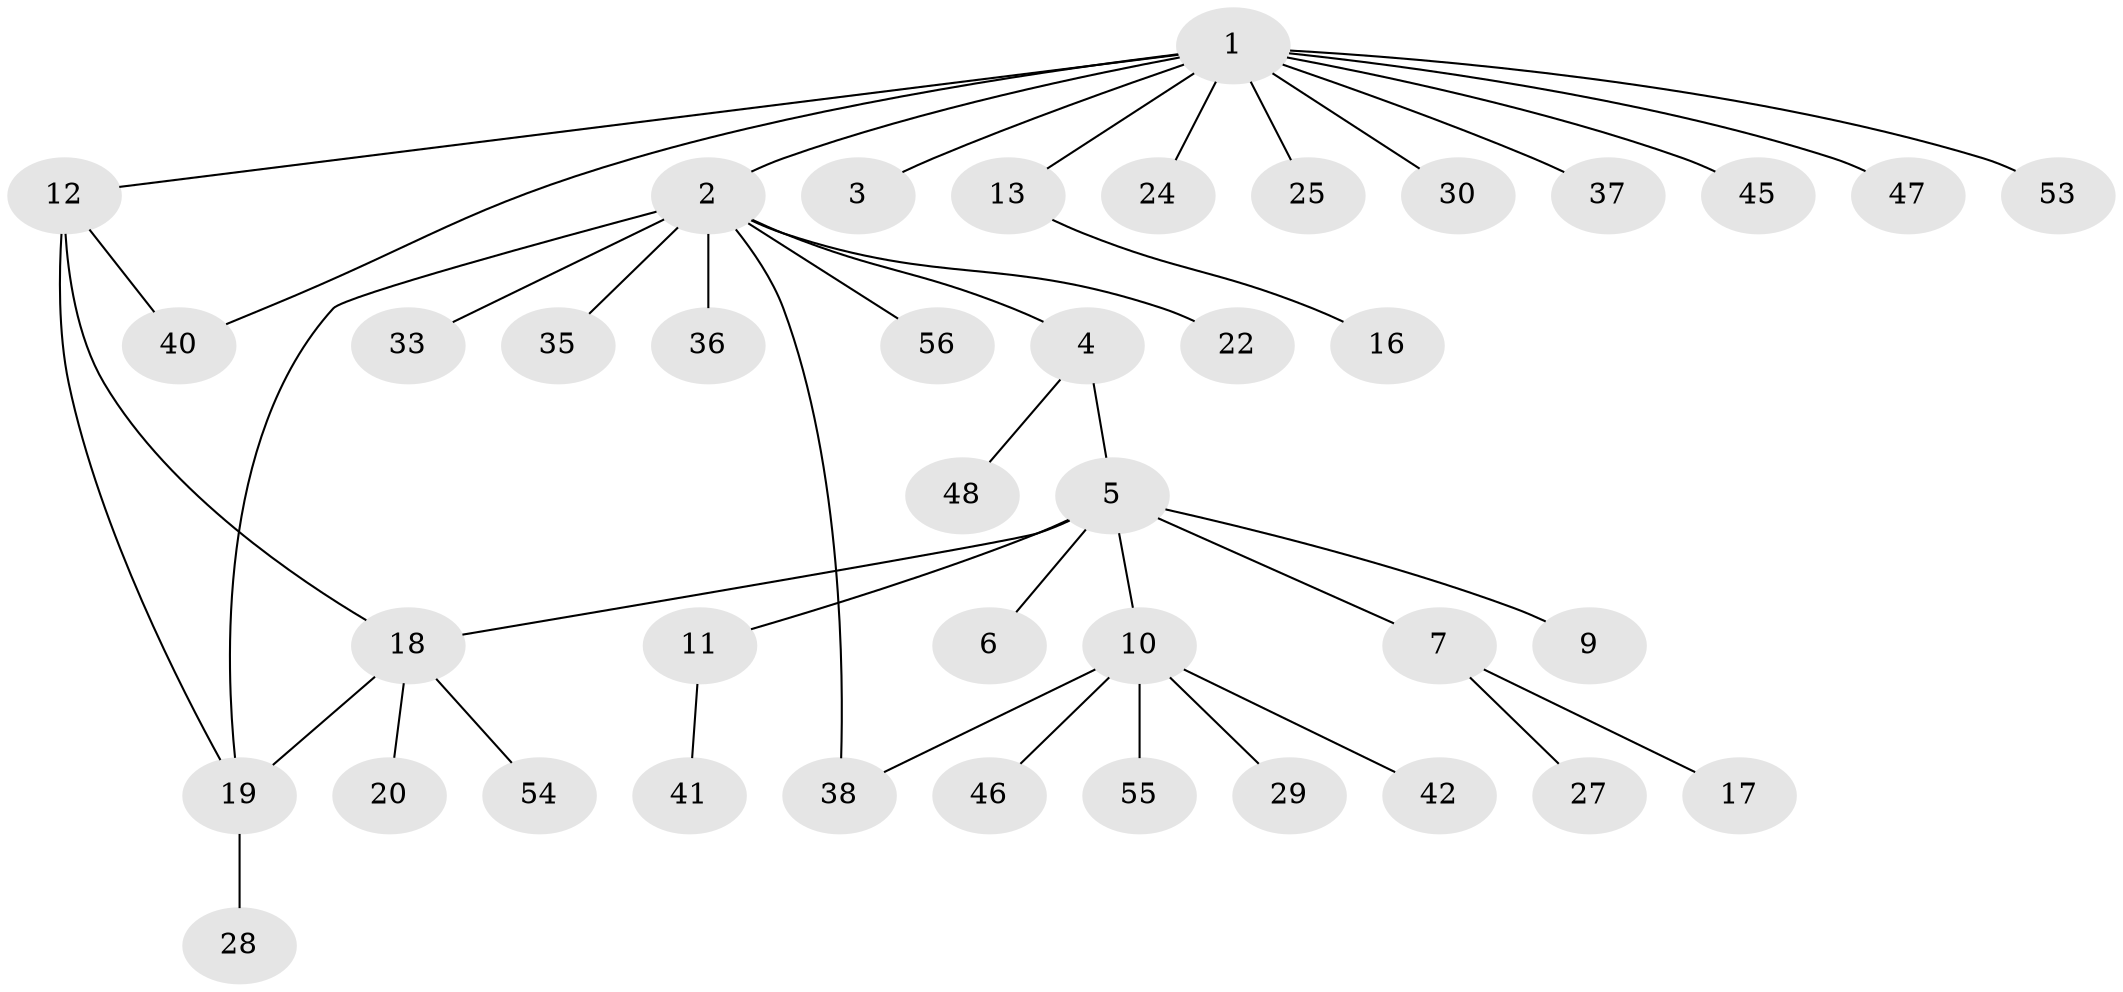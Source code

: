 // original degree distribution, {10: 0.017241379310344827, 9: 0.017241379310344827, 1: 0.5172413793103449, 3: 0.10344827586206896, 8: 0.017241379310344827, 2: 0.2413793103448276, 4: 0.034482758620689655, 5: 0.05172413793103448}
// Generated by graph-tools (version 1.1) at 2025/41/03/06/25 10:41:44]
// undirected, 40 vertices, 44 edges
graph export_dot {
graph [start="1"]
  node [color=gray90,style=filled];
  1 [super="+26"];
  2 [super="+34"];
  3;
  4 [super="+14"];
  5 [super="+32"];
  6 [super="+23"];
  7 [super="+8"];
  9;
  10 [super="+15"];
  11 [super="+44"];
  12 [super="+58"];
  13 [super="+21"];
  16;
  17;
  18 [super="+52"];
  19 [super="+50"];
  20;
  22;
  24;
  25 [super="+31"];
  27 [super="+39"];
  28;
  29;
  30;
  33;
  35;
  36 [super="+43"];
  37 [super="+51"];
  38 [super="+49"];
  40 [super="+57"];
  41;
  42;
  45;
  46;
  47;
  48;
  53;
  54;
  55;
  56;
  1 -- 2;
  1 -- 3;
  1 -- 12;
  1 -- 13;
  1 -- 24;
  1 -- 25;
  1 -- 30;
  1 -- 37;
  1 -- 47;
  1 -- 45;
  1 -- 53;
  1 -- 40;
  2 -- 4;
  2 -- 19;
  2 -- 22;
  2 -- 33;
  2 -- 35;
  2 -- 36;
  2 -- 56;
  2 -- 38;
  4 -- 5;
  4 -- 48;
  5 -- 6;
  5 -- 7;
  5 -- 9;
  5 -- 10;
  5 -- 11;
  5 -- 18;
  7 -- 27;
  7 -- 17;
  10 -- 29;
  10 -- 42;
  10 -- 55;
  10 -- 46;
  10 -- 38;
  11 -- 41;
  12 -- 19;
  12 -- 40;
  12 -- 18;
  13 -- 16;
  18 -- 19;
  18 -- 20 [weight=2];
  18 -- 54;
  19 -- 28;
}
